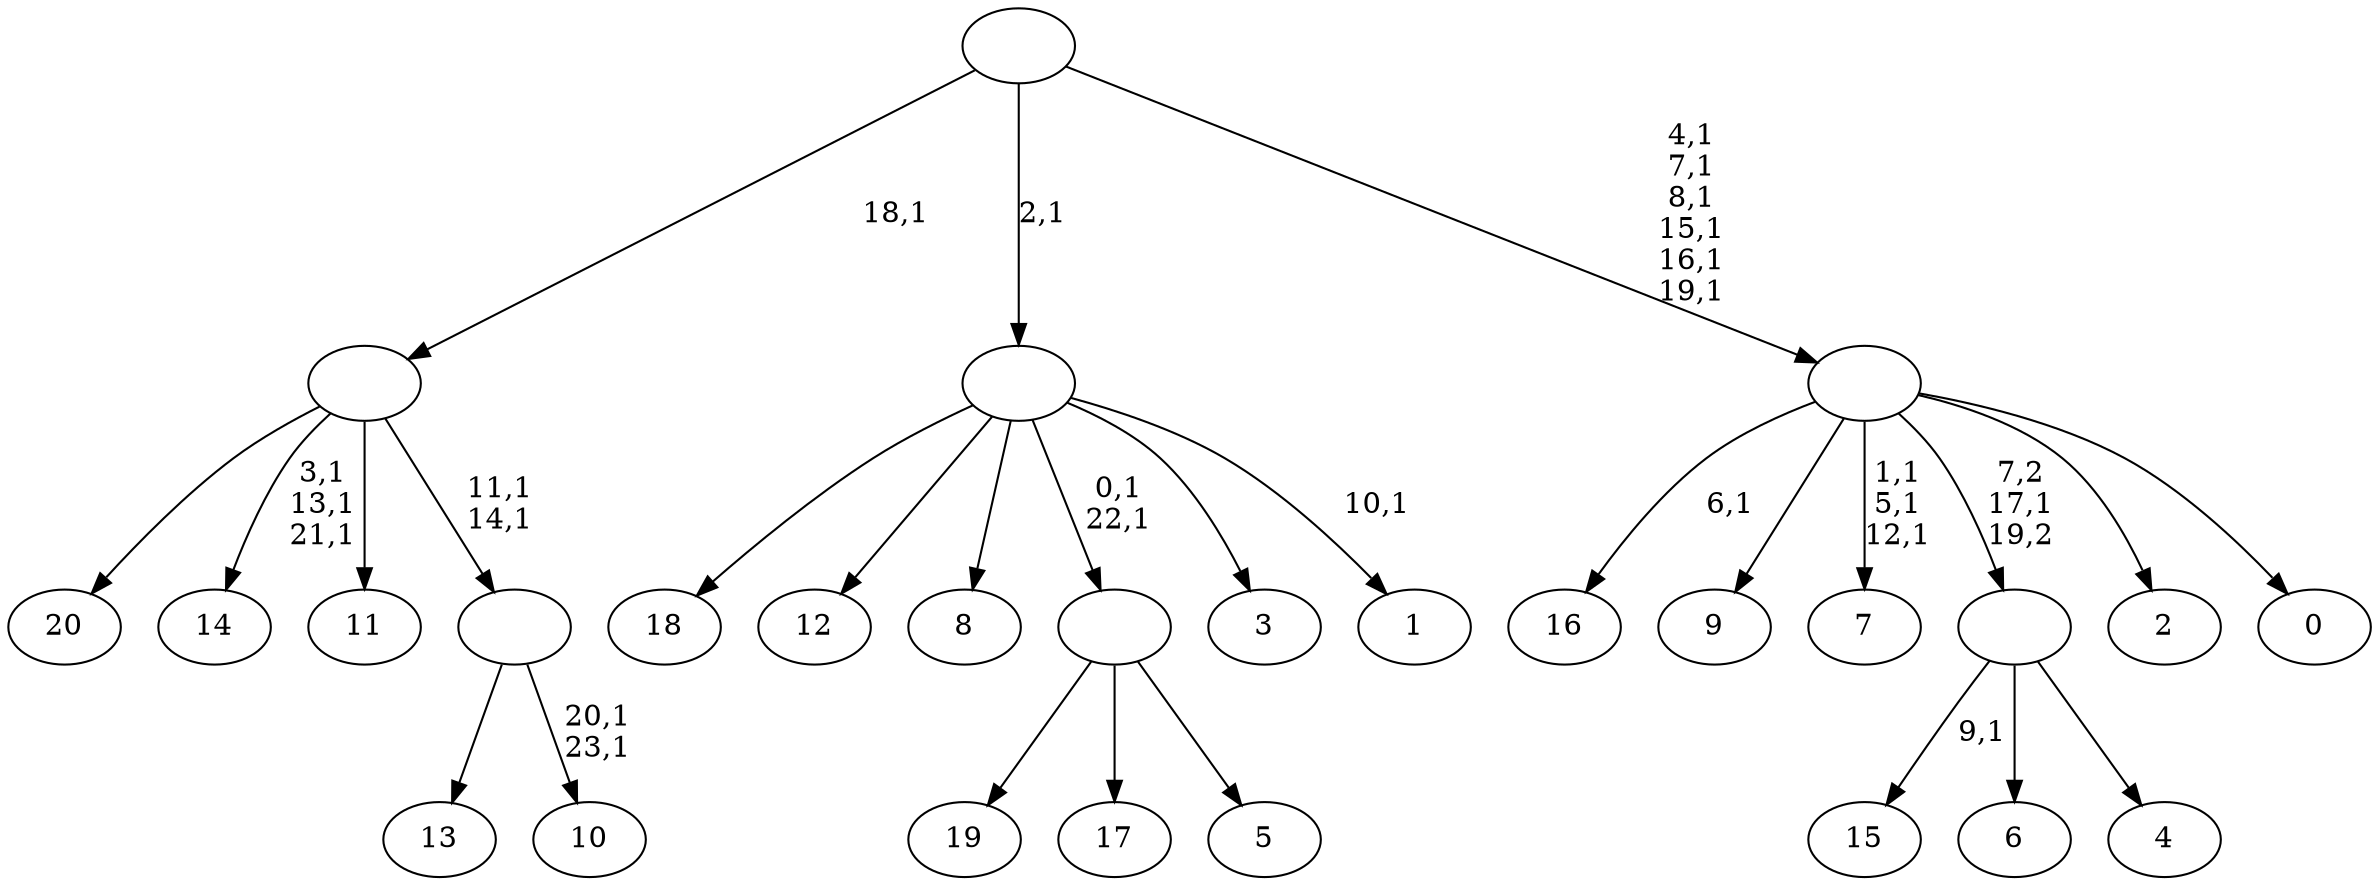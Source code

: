digraph T {
	45 [label="20"]
	44 [label="19"]
	43 [label="18"]
	42 [label="17"]
	41 [label="16"]
	39 [label="15"]
	37 [label="14"]
	33 [label="13"]
	32 [label="12"]
	31 [label="11"]
	30 [label="10"]
	27 [label=""]
	25 [label=""]
	24 [label="9"]
	23 [label="8"]
	22 [label="7"]
	18 [label="6"]
	17 [label="5"]
	16 [label=""]
	14 [label="4"]
	13 [label=""]
	12 [label="3"]
	11 [label="2"]
	10 [label="1"]
	8 [label=""]
	7 [label="0"]
	6 [label=""]
	0 [label=""]
	27 -> 30 [label="20,1\n23,1"]
	27 -> 33 [label=""]
	25 -> 27 [label="11,1\n14,1"]
	25 -> 37 [label="3,1\n13,1\n21,1"]
	25 -> 45 [label=""]
	25 -> 31 [label=""]
	16 -> 44 [label=""]
	16 -> 42 [label=""]
	16 -> 17 [label=""]
	13 -> 39 [label="9,1"]
	13 -> 18 [label=""]
	13 -> 14 [label=""]
	8 -> 10 [label="10,1"]
	8 -> 16 [label="0,1\n22,1"]
	8 -> 43 [label=""]
	8 -> 32 [label=""]
	8 -> 23 [label=""]
	8 -> 12 [label=""]
	6 -> 22 [label="1,1\n5,1\n12,1"]
	6 -> 41 [label="6,1"]
	6 -> 24 [label=""]
	6 -> 13 [label="7,2\n17,1\n19,2"]
	6 -> 11 [label=""]
	6 -> 7 [label=""]
	0 -> 6 [label="4,1\n7,1\n8,1\n15,1\n16,1\n19,1"]
	0 -> 25 [label="18,1"]
	0 -> 8 [label="2,1"]
}
